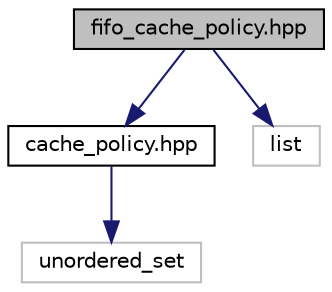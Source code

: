 digraph "fifo_cache_policy.hpp"
{
 // LATEX_PDF_SIZE
  edge [fontname="Helvetica",fontsize="10",labelfontname="Helvetica",labelfontsize="10"];
  node [fontname="Helvetica",fontsize="10",shape=record];
  Node1 [label="fifo_cache_policy.hpp",height=0.2,width=0.4,color="black", fillcolor="grey75", style="filled", fontcolor="black",tooltip="FIFO cache policy implementation."];
  Node1 -> Node2 [color="midnightblue",fontsize="10",style="solid",fontname="Helvetica"];
  Node2 [label="cache_policy.hpp",height=0.2,width=0.4,color="black", fillcolor="white", style="filled",URL="$cache__policy_8hpp.html",tooltip="Cache policy interface declaration."];
  Node2 -> Node3 [color="midnightblue",fontsize="10",style="solid",fontname="Helvetica"];
  Node3 [label="unordered_set",height=0.2,width=0.4,color="grey75", fillcolor="white", style="filled",tooltip=" "];
  Node1 -> Node4 [color="midnightblue",fontsize="10",style="solid",fontname="Helvetica"];
  Node4 [label="list",height=0.2,width=0.4,color="grey75", fillcolor="white", style="filled",tooltip=" "];
}
